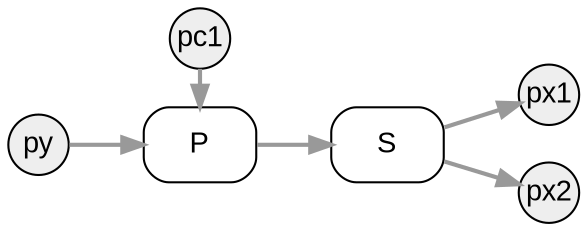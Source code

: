 digraph d {
	node [fontname = "Arial"];
	edge [fontname = "Arial", fontsize=11,color="#999999", penwidth=2, weight=1];

	rankdir=LR
	subgraph port {
		node [shape=circle, style=filled, fillcolor="#EEEEEE", fixedsize=true, width=0.4]
		px1
		px2
		pc1
		py
		}
	subgraph process {
		node [shape=box, style=rounded]
		S
		P
	}
{rank=same; pc1 P}
pc1->P
py->P
P->S
S -> px1
S -> px2
}
